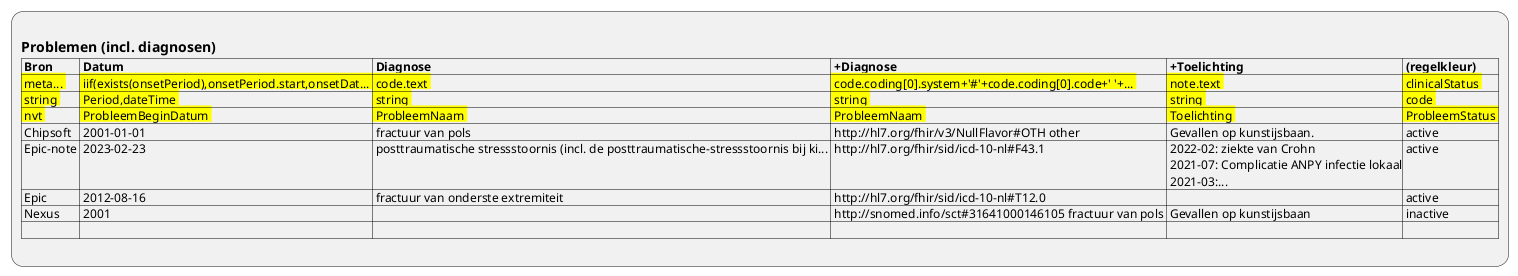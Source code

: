 @startuml ViewDefinition-Condition
:
== Problemen (incl. diagnosen)
|= Bron |= Datum |= Diagnose |= +Diagnose |= +Toelichting |= (regelkleur) |
|<back:yellow> meta... |<back:yellow> iif(exists(onsetPeriod),onsetPeriod.start,onsetDat... |<back:yellow> code.text |<back:yellow> code.coding[0].system+'#'+code.coding[0].code+' '+... |<back:yellow> note.text |<back:yellow> clinicalStatus |
|<back:yellow> string |<back:yellow> Period,dateTime |<back:yellow> string |<back:yellow> string |<back:yellow> string |<back:yellow> code |
|<back:yellow> nvt |<back:yellow> ProbleemBeginDatum |<back:yellow> ProbleemNaam |<back:yellow> ProbleemNaam |<back:yellow> Toelichting |<back:yellow> ProbleemStatus |
| Chipsoft | 2001-01-01 | fractuur van pols | http://hl7.org/fhir/v3/NullFlavor#OTH other | Gevallen op kunstijsbaan. | active |
| Epic-note | 2023-02-23 | posttraumatische stressstoornis (incl. de posttraumatische-stressstoornis bij ki... | http://hl7.org/fhir/sid/icd-10-nl#F43.1  | 2022-02: ziekte van Crohn\n 2021-07: Complicatie ANPY infectie lokaal\n 2021-03:... | active |
| Epic | 2012-08-16 | fractuur van onderste extremiteit | http://hl7.org/fhir/sid/icd-10-nl#T12.0  |  | active |
| Nexus | 2001 |  | http://snomed.info/sct#31641000146105 fractuur van pols | Gevallen op kunstijsbaan | inactive |
| |
;
@enduml
